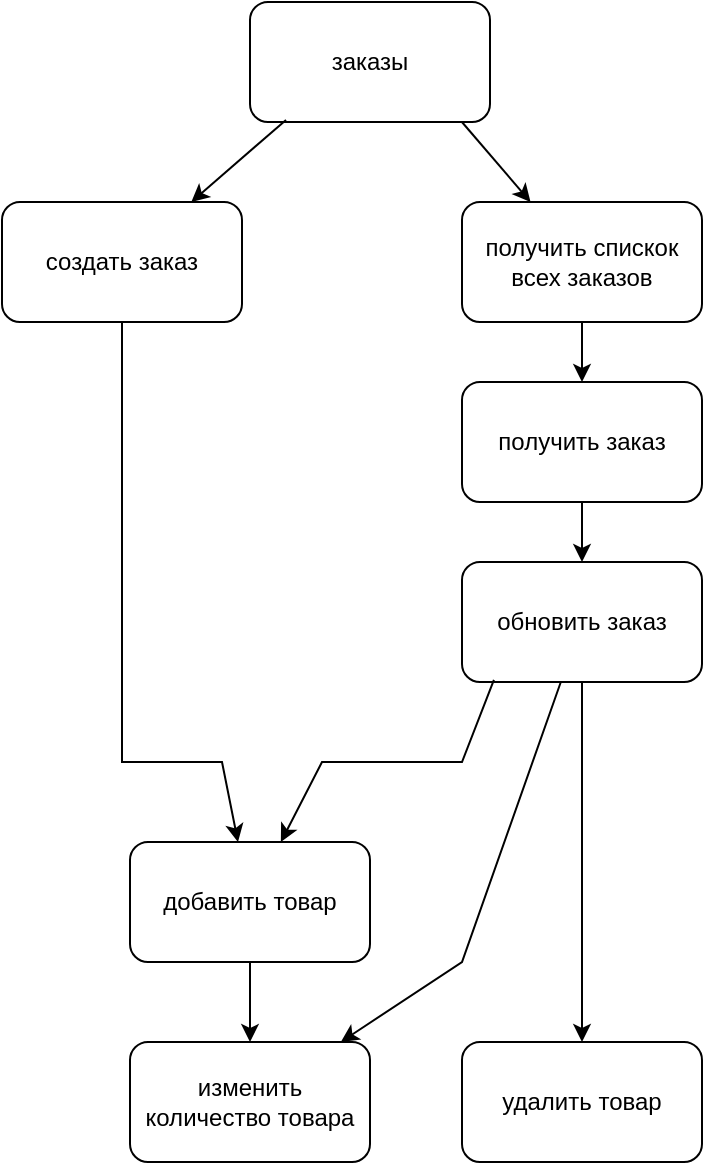 <mxfile version="23.1.7" type="github">
  <diagram name="Страница — 1" id="2eB7CLuNMGOodJy5PRnh">
    <mxGraphModel dx="1434" dy="858" grid="1" gridSize="10" guides="1" tooltips="1" connect="1" arrows="1" fold="1" page="1" pageScale="1" pageWidth="827" pageHeight="1169" math="0" shadow="0">
      <root>
        <mxCell id="0" />
        <mxCell id="1" parent="0" />
        <mxCell id="U9pYinnB5TXagOXvctyZ-1" value="заказы" style="rounded=1;whiteSpace=wrap;html=1;" vertex="1" parent="1">
          <mxGeometry x="354" y="260" width="120" height="60" as="geometry" />
        </mxCell>
        <mxCell id="U9pYinnB5TXagOXvctyZ-2" value="получить спискок всех заказов" style="rounded=1;whiteSpace=wrap;html=1;" vertex="1" parent="1">
          <mxGeometry x="460" y="360" width="120" height="60" as="geometry" />
        </mxCell>
        <mxCell id="U9pYinnB5TXagOXvctyZ-3" value="создать заказ" style="rounded=1;whiteSpace=wrap;html=1;" vertex="1" parent="1">
          <mxGeometry x="230" y="360" width="120" height="60" as="geometry" />
        </mxCell>
        <mxCell id="U9pYinnB5TXagOXvctyZ-4" value="получить заказ" style="rounded=1;whiteSpace=wrap;html=1;" vertex="1" parent="1">
          <mxGeometry x="460" y="450" width="120" height="60" as="geometry" />
        </mxCell>
        <mxCell id="U9pYinnB5TXagOXvctyZ-5" value="" style="endArrow=classic;html=1;rounded=0;" edge="1" parent="1" source="U9pYinnB5TXagOXvctyZ-2" target="U9pYinnB5TXagOXvctyZ-4">
          <mxGeometry width="50" height="50" relative="1" as="geometry">
            <mxPoint x="390" y="470" as="sourcePoint" />
            <mxPoint x="440" y="420" as="targetPoint" />
          </mxGeometry>
        </mxCell>
        <mxCell id="U9pYinnB5TXagOXvctyZ-6" value="обновить заказ" style="rounded=1;whiteSpace=wrap;html=1;" vertex="1" parent="1">
          <mxGeometry x="460" y="540" width="120" height="60" as="geometry" />
        </mxCell>
        <mxCell id="U9pYinnB5TXagOXvctyZ-7" value="" style="endArrow=classic;html=1;rounded=0;" edge="1" parent="1" source="U9pYinnB5TXagOXvctyZ-4" target="U9pYinnB5TXagOXvctyZ-6">
          <mxGeometry width="50" height="50" relative="1" as="geometry">
            <mxPoint x="540" y="510" as="sourcePoint" />
            <mxPoint x="540" y="550" as="targetPoint" />
          </mxGeometry>
        </mxCell>
        <mxCell id="U9pYinnB5TXagOXvctyZ-8" value="добавить товар" style="rounded=1;whiteSpace=wrap;html=1;" vertex="1" parent="1">
          <mxGeometry x="294" y="680" width="120" height="60" as="geometry" />
        </mxCell>
        <mxCell id="U9pYinnB5TXagOXvctyZ-9" value="" style="endArrow=classic;html=1;rounded=0;" edge="1" parent="1" source="U9pYinnB5TXagOXvctyZ-3" target="U9pYinnB5TXagOXvctyZ-8">
          <mxGeometry width="50" height="50" relative="1" as="geometry">
            <mxPoint x="340" y="600" as="sourcePoint" />
            <mxPoint x="390" y="550" as="targetPoint" />
            <Array as="points">
              <mxPoint x="290" y="640" />
              <mxPoint x="340" y="640" />
            </Array>
          </mxGeometry>
        </mxCell>
        <mxCell id="U9pYinnB5TXagOXvctyZ-10" value="" style="endArrow=classic;html=1;rounded=0;exitX=0.133;exitY=0.983;exitDx=0;exitDy=0;exitPerimeter=0;" edge="1" parent="1" source="U9pYinnB5TXagOXvctyZ-6" target="U9pYinnB5TXagOXvctyZ-8">
          <mxGeometry width="50" height="50" relative="1" as="geometry">
            <mxPoint x="340" y="600" as="sourcePoint" />
            <mxPoint x="390" y="550" as="targetPoint" />
            <Array as="points">
              <mxPoint x="460" y="640" />
              <mxPoint x="390" y="640" />
            </Array>
          </mxGeometry>
        </mxCell>
        <mxCell id="U9pYinnB5TXagOXvctyZ-11" value="удалить товар" style="rounded=1;whiteSpace=wrap;html=1;" vertex="1" parent="1">
          <mxGeometry x="460" y="780" width="120" height="60" as="geometry" />
        </mxCell>
        <mxCell id="U9pYinnB5TXagOXvctyZ-13" value="" style="endArrow=classic;html=1;rounded=0;" edge="1" parent="1" source="U9pYinnB5TXagOXvctyZ-6" target="U9pYinnB5TXagOXvctyZ-11">
          <mxGeometry width="50" height="50" relative="1" as="geometry">
            <mxPoint x="340" y="600" as="sourcePoint" />
            <mxPoint x="390" y="550" as="targetPoint" />
          </mxGeometry>
        </mxCell>
        <mxCell id="U9pYinnB5TXagOXvctyZ-14" value="изменить количество товара" style="rounded=1;whiteSpace=wrap;html=1;" vertex="1" parent="1">
          <mxGeometry x="294" y="780" width="120" height="60" as="geometry" />
        </mxCell>
        <mxCell id="U9pYinnB5TXagOXvctyZ-15" value="" style="endArrow=classic;html=1;rounded=0;" edge="1" parent="1" source="U9pYinnB5TXagOXvctyZ-6" target="U9pYinnB5TXagOXvctyZ-14">
          <mxGeometry width="50" height="50" relative="1" as="geometry">
            <mxPoint x="340" y="600" as="sourcePoint" />
            <mxPoint x="390" y="550" as="targetPoint" />
            <Array as="points">
              <mxPoint x="460" y="740" />
            </Array>
          </mxGeometry>
        </mxCell>
        <mxCell id="U9pYinnB5TXagOXvctyZ-16" value="" style="endArrow=classic;html=1;rounded=0;" edge="1" parent="1" source="U9pYinnB5TXagOXvctyZ-8" target="U9pYinnB5TXagOXvctyZ-14">
          <mxGeometry width="50" height="50" relative="1" as="geometry">
            <mxPoint x="340" y="600" as="sourcePoint" />
            <mxPoint x="390" y="550" as="targetPoint" />
          </mxGeometry>
        </mxCell>
        <mxCell id="U9pYinnB5TXagOXvctyZ-17" value="" style="endArrow=classic;html=1;rounded=0;exitX=0.15;exitY=0.983;exitDx=0;exitDy=0;exitPerimeter=0;" edge="1" parent="1" source="U9pYinnB5TXagOXvctyZ-1" target="U9pYinnB5TXagOXvctyZ-3">
          <mxGeometry width="50" height="50" relative="1" as="geometry">
            <mxPoint x="340" y="600" as="sourcePoint" />
            <mxPoint x="390" y="550" as="targetPoint" />
          </mxGeometry>
        </mxCell>
        <mxCell id="U9pYinnB5TXagOXvctyZ-18" value="" style="endArrow=classic;html=1;rounded=0;exitX=0.883;exitY=1;exitDx=0;exitDy=0;exitPerimeter=0;" edge="1" parent="1" source="U9pYinnB5TXagOXvctyZ-1" target="U9pYinnB5TXagOXvctyZ-2">
          <mxGeometry width="50" height="50" relative="1" as="geometry">
            <mxPoint x="340" y="600" as="sourcePoint" />
            <mxPoint x="390" y="550" as="targetPoint" />
          </mxGeometry>
        </mxCell>
      </root>
    </mxGraphModel>
  </diagram>
</mxfile>
